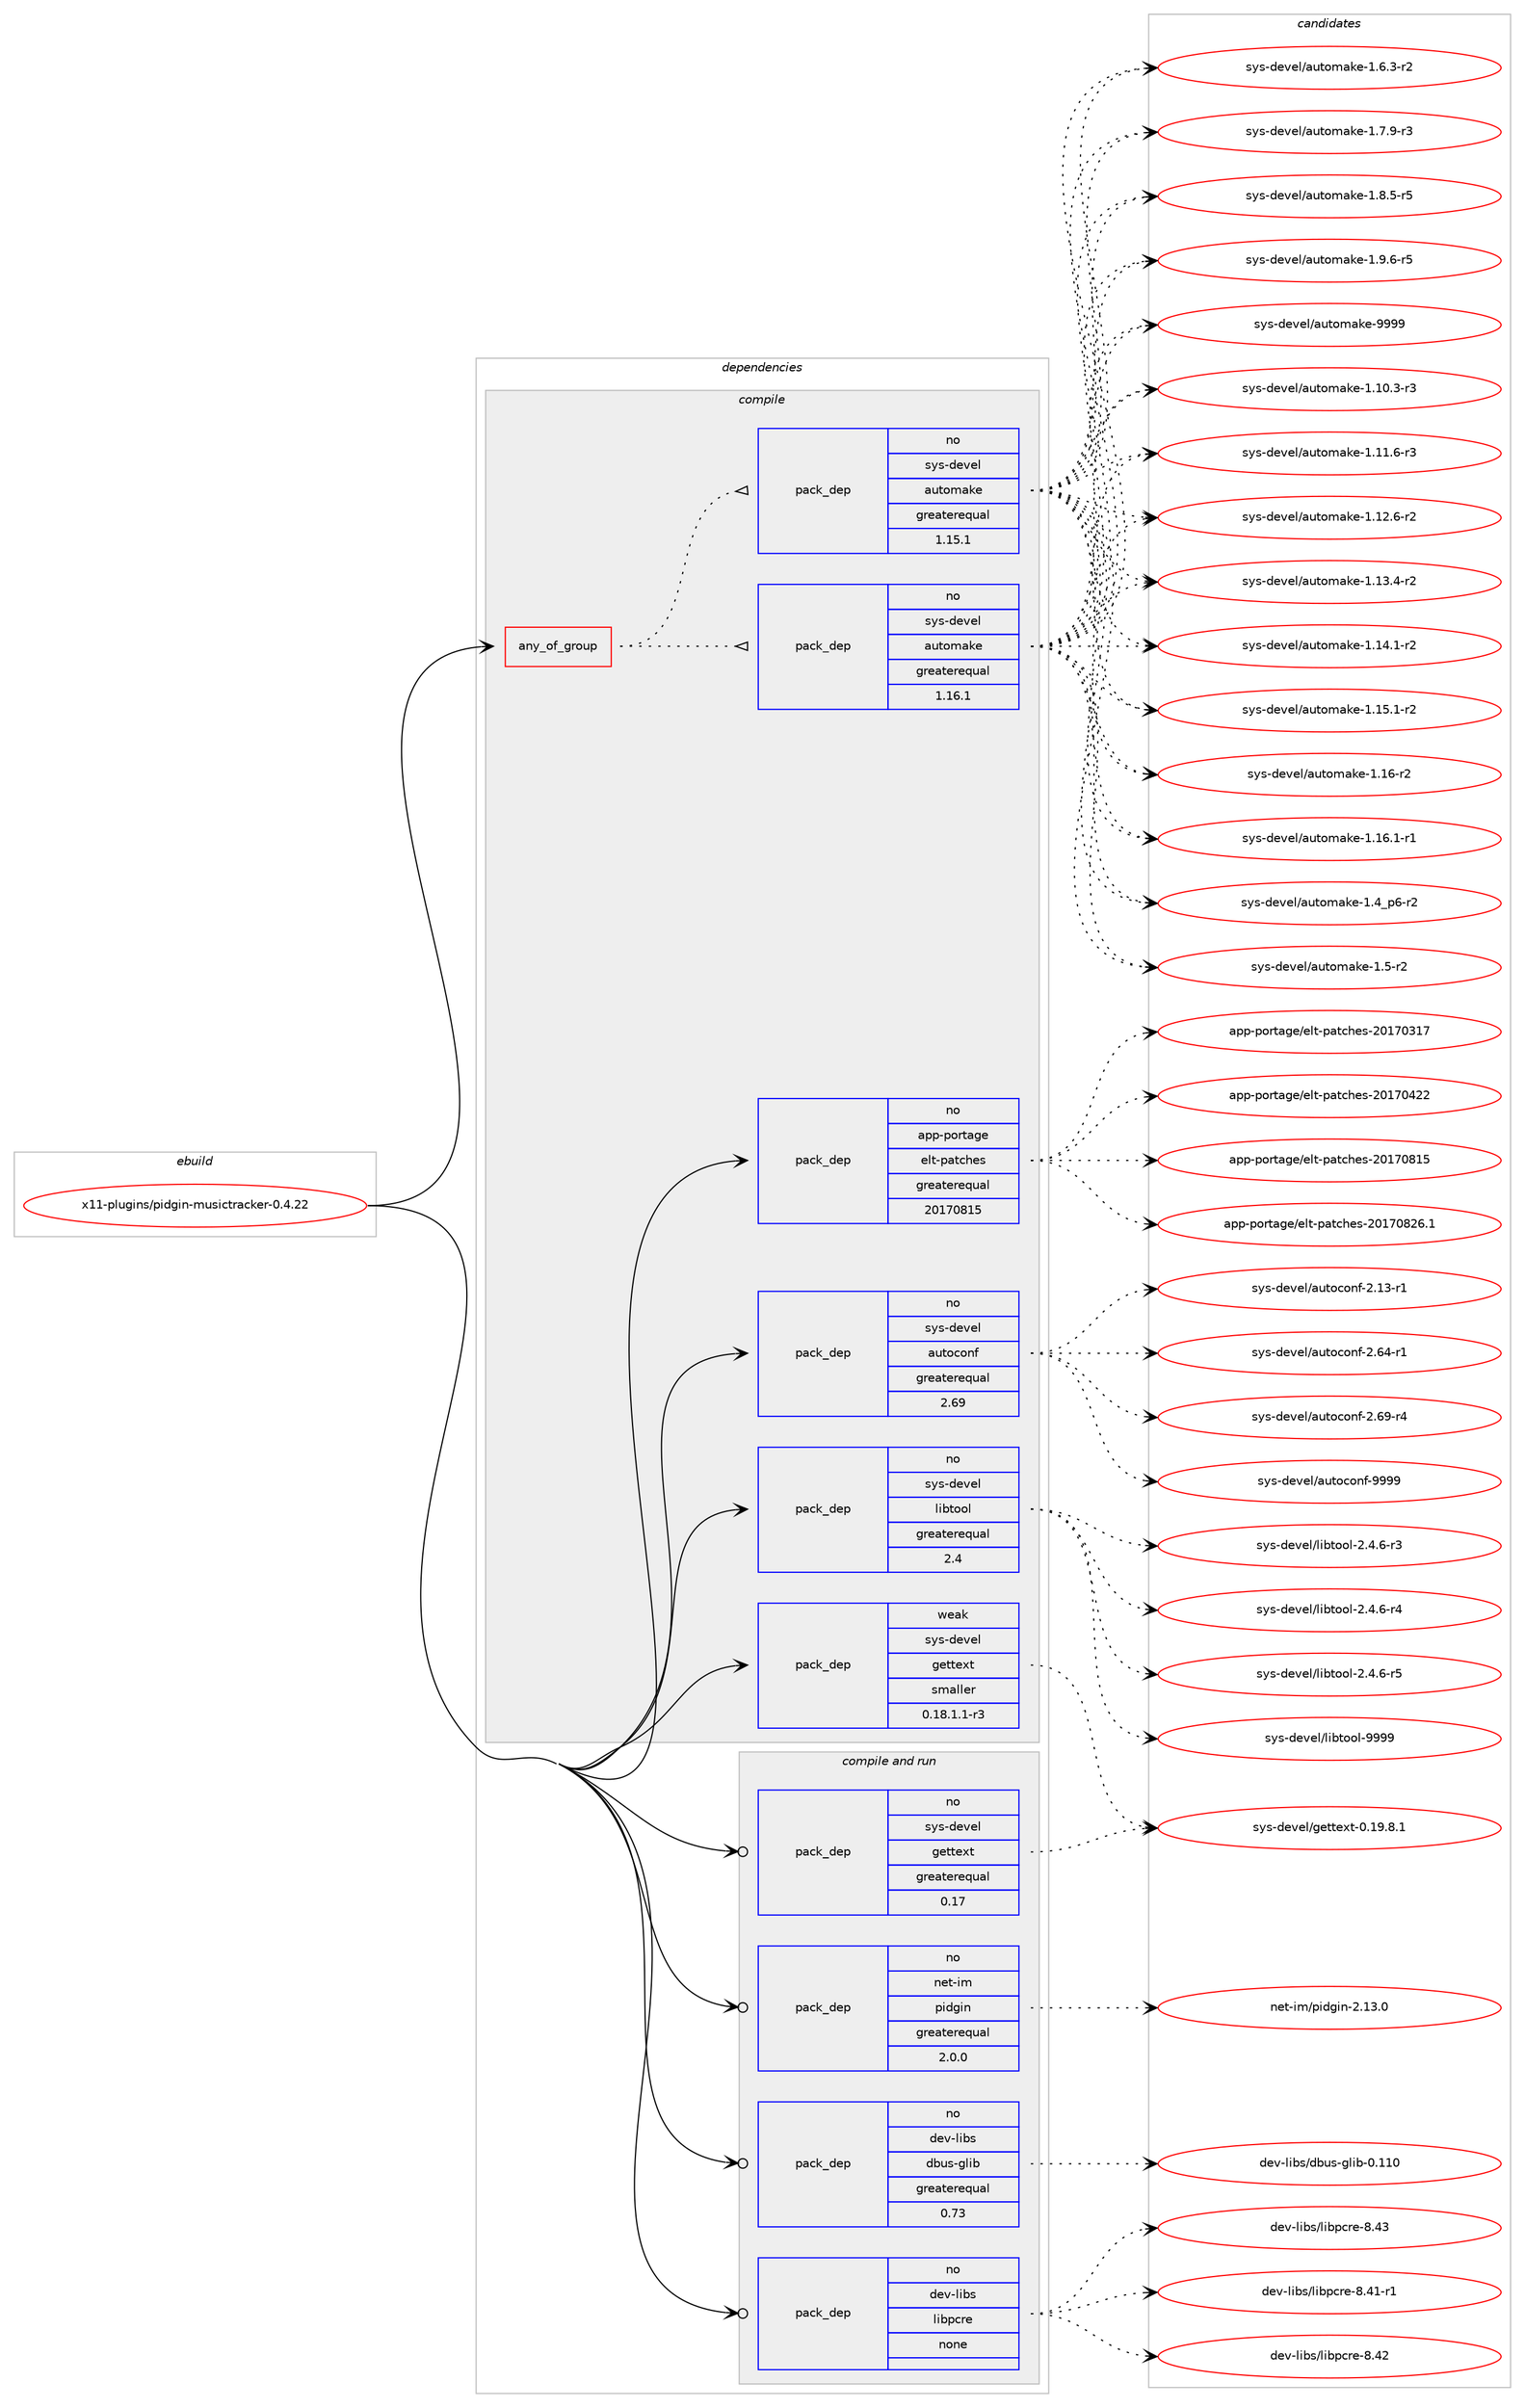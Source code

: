 digraph prolog {

# *************
# Graph options
# *************

newrank=true;
concentrate=true;
compound=true;
graph [rankdir=LR,fontname=Helvetica,fontsize=10,ranksep=1.5];#, ranksep=2.5, nodesep=0.2];
edge  [arrowhead=vee];
node  [fontname=Helvetica,fontsize=10];

# **********
# The ebuild
# **********

subgraph cluster_leftcol {
color=gray;
rank=same;
label=<<i>ebuild</i>>;
id [label="x11-plugins/pidgin-musictracker-0.4.22", color=red, width=4, href="../x11-plugins/pidgin-musictracker-0.4.22.svg"];
}

# ****************
# The dependencies
# ****************

subgraph cluster_midcol {
color=gray;
label=<<i>dependencies</i>>;
subgraph cluster_compile {
fillcolor="#eeeeee";
style=filled;
label=<<i>compile</i>>;
subgraph any28767 {
dependency1766822 [label=<<TABLE BORDER="0" CELLBORDER="1" CELLSPACING="0" CELLPADDING="4"><TR><TD CELLPADDING="10">any_of_group</TD></TR></TABLE>>, shape=none, color=red];subgraph pack1270097 {
dependency1766823 [label=<<TABLE BORDER="0" CELLBORDER="1" CELLSPACING="0" CELLPADDING="4" WIDTH="220"><TR><TD ROWSPAN="6" CELLPADDING="30">pack_dep</TD></TR><TR><TD WIDTH="110">no</TD></TR><TR><TD>sys-devel</TD></TR><TR><TD>automake</TD></TR><TR><TD>greaterequal</TD></TR><TR><TD>1.16.1</TD></TR></TABLE>>, shape=none, color=blue];
}
dependency1766822:e -> dependency1766823:w [weight=20,style="dotted",arrowhead="oinv"];
subgraph pack1270098 {
dependency1766824 [label=<<TABLE BORDER="0" CELLBORDER="1" CELLSPACING="0" CELLPADDING="4" WIDTH="220"><TR><TD ROWSPAN="6" CELLPADDING="30">pack_dep</TD></TR><TR><TD WIDTH="110">no</TD></TR><TR><TD>sys-devel</TD></TR><TR><TD>automake</TD></TR><TR><TD>greaterequal</TD></TR><TR><TD>1.15.1</TD></TR></TABLE>>, shape=none, color=blue];
}
dependency1766822:e -> dependency1766824:w [weight=20,style="dotted",arrowhead="oinv"];
}
id:e -> dependency1766822:w [weight=20,style="solid",arrowhead="vee"];
subgraph pack1270099 {
dependency1766825 [label=<<TABLE BORDER="0" CELLBORDER="1" CELLSPACING="0" CELLPADDING="4" WIDTH="220"><TR><TD ROWSPAN="6" CELLPADDING="30">pack_dep</TD></TR><TR><TD WIDTH="110">no</TD></TR><TR><TD>app-portage</TD></TR><TR><TD>elt-patches</TD></TR><TR><TD>greaterequal</TD></TR><TR><TD>20170815</TD></TR></TABLE>>, shape=none, color=blue];
}
id:e -> dependency1766825:w [weight=20,style="solid",arrowhead="vee"];
subgraph pack1270100 {
dependency1766826 [label=<<TABLE BORDER="0" CELLBORDER="1" CELLSPACING="0" CELLPADDING="4" WIDTH="220"><TR><TD ROWSPAN="6" CELLPADDING="30">pack_dep</TD></TR><TR><TD WIDTH="110">no</TD></TR><TR><TD>sys-devel</TD></TR><TR><TD>autoconf</TD></TR><TR><TD>greaterequal</TD></TR><TR><TD>2.69</TD></TR></TABLE>>, shape=none, color=blue];
}
id:e -> dependency1766826:w [weight=20,style="solid",arrowhead="vee"];
subgraph pack1270101 {
dependency1766827 [label=<<TABLE BORDER="0" CELLBORDER="1" CELLSPACING="0" CELLPADDING="4" WIDTH="220"><TR><TD ROWSPAN="6" CELLPADDING="30">pack_dep</TD></TR><TR><TD WIDTH="110">no</TD></TR><TR><TD>sys-devel</TD></TR><TR><TD>libtool</TD></TR><TR><TD>greaterequal</TD></TR><TR><TD>2.4</TD></TR></TABLE>>, shape=none, color=blue];
}
id:e -> dependency1766827:w [weight=20,style="solid",arrowhead="vee"];
subgraph pack1270102 {
dependency1766828 [label=<<TABLE BORDER="0" CELLBORDER="1" CELLSPACING="0" CELLPADDING="4" WIDTH="220"><TR><TD ROWSPAN="6" CELLPADDING="30">pack_dep</TD></TR><TR><TD WIDTH="110">weak</TD></TR><TR><TD>sys-devel</TD></TR><TR><TD>gettext</TD></TR><TR><TD>smaller</TD></TR><TR><TD>0.18.1.1-r3</TD></TR></TABLE>>, shape=none, color=blue];
}
id:e -> dependency1766828:w [weight=20,style="solid",arrowhead="vee"];
}
subgraph cluster_compileandrun {
fillcolor="#eeeeee";
style=filled;
label=<<i>compile and run</i>>;
subgraph pack1270103 {
dependency1766829 [label=<<TABLE BORDER="0" CELLBORDER="1" CELLSPACING="0" CELLPADDING="4" WIDTH="220"><TR><TD ROWSPAN="6" CELLPADDING="30">pack_dep</TD></TR><TR><TD WIDTH="110">no</TD></TR><TR><TD>dev-libs</TD></TR><TR><TD>dbus-glib</TD></TR><TR><TD>greaterequal</TD></TR><TR><TD>0.73</TD></TR></TABLE>>, shape=none, color=blue];
}
id:e -> dependency1766829:w [weight=20,style="solid",arrowhead="odotvee"];
subgraph pack1270104 {
dependency1766830 [label=<<TABLE BORDER="0" CELLBORDER="1" CELLSPACING="0" CELLPADDING="4" WIDTH="220"><TR><TD ROWSPAN="6" CELLPADDING="30">pack_dep</TD></TR><TR><TD WIDTH="110">no</TD></TR><TR><TD>dev-libs</TD></TR><TR><TD>libpcre</TD></TR><TR><TD>none</TD></TR><TR><TD></TD></TR></TABLE>>, shape=none, color=blue];
}
id:e -> dependency1766830:w [weight=20,style="solid",arrowhead="odotvee"];
subgraph pack1270105 {
dependency1766831 [label=<<TABLE BORDER="0" CELLBORDER="1" CELLSPACING="0" CELLPADDING="4" WIDTH="220"><TR><TD ROWSPAN="6" CELLPADDING="30">pack_dep</TD></TR><TR><TD WIDTH="110">no</TD></TR><TR><TD>net-im</TD></TR><TR><TD>pidgin</TD></TR><TR><TD>greaterequal</TD></TR><TR><TD>2.0.0</TD></TR></TABLE>>, shape=none, color=blue];
}
id:e -> dependency1766831:w [weight=20,style="solid",arrowhead="odotvee"];
subgraph pack1270106 {
dependency1766832 [label=<<TABLE BORDER="0" CELLBORDER="1" CELLSPACING="0" CELLPADDING="4" WIDTH="220"><TR><TD ROWSPAN="6" CELLPADDING="30">pack_dep</TD></TR><TR><TD WIDTH="110">no</TD></TR><TR><TD>sys-devel</TD></TR><TR><TD>gettext</TD></TR><TR><TD>greaterequal</TD></TR><TR><TD>0.17</TD></TR></TABLE>>, shape=none, color=blue];
}
id:e -> dependency1766832:w [weight=20,style="solid",arrowhead="odotvee"];
}
subgraph cluster_run {
fillcolor="#eeeeee";
style=filled;
label=<<i>run</i>>;
}
}

# **************
# The candidates
# **************

subgraph cluster_choices {
rank=same;
color=gray;
label=<<i>candidates</i>>;

subgraph choice1270097 {
color=black;
nodesep=1;
choice11512111545100101118101108479711711611110997107101454946494846514511451 [label="sys-devel/automake-1.10.3-r3", color=red, width=4,href="../sys-devel/automake-1.10.3-r3.svg"];
choice11512111545100101118101108479711711611110997107101454946494946544511451 [label="sys-devel/automake-1.11.6-r3", color=red, width=4,href="../sys-devel/automake-1.11.6-r3.svg"];
choice11512111545100101118101108479711711611110997107101454946495046544511450 [label="sys-devel/automake-1.12.6-r2", color=red, width=4,href="../sys-devel/automake-1.12.6-r2.svg"];
choice11512111545100101118101108479711711611110997107101454946495146524511450 [label="sys-devel/automake-1.13.4-r2", color=red, width=4,href="../sys-devel/automake-1.13.4-r2.svg"];
choice11512111545100101118101108479711711611110997107101454946495246494511450 [label="sys-devel/automake-1.14.1-r2", color=red, width=4,href="../sys-devel/automake-1.14.1-r2.svg"];
choice11512111545100101118101108479711711611110997107101454946495346494511450 [label="sys-devel/automake-1.15.1-r2", color=red, width=4,href="../sys-devel/automake-1.15.1-r2.svg"];
choice1151211154510010111810110847971171161111099710710145494649544511450 [label="sys-devel/automake-1.16-r2", color=red, width=4,href="../sys-devel/automake-1.16-r2.svg"];
choice11512111545100101118101108479711711611110997107101454946495446494511449 [label="sys-devel/automake-1.16.1-r1", color=red, width=4,href="../sys-devel/automake-1.16.1-r1.svg"];
choice115121115451001011181011084797117116111109971071014549465295112544511450 [label="sys-devel/automake-1.4_p6-r2", color=red, width=4,href="../sys-devel/automake-1.4_p6-r2.svg"];
choice11512111545100101118101108479711711611110997107101454946534511450 [label="sys-devel/automake-1.5-r2", color=red, width=4,href="../sys-devel/automake-1.5-r2.svg"];
choice115121115451001011181011084797117116111109971071014549465446514511450 [label="sys-devel/automake-1.6.3-r2", color=red, width=4,href="../sys-devel/automake-1.6.3-r2.svg"];
choice115121115451001011181011084797117116111109971071014549465546574511451 [label="sys-devel/automake-1.7.9-r3", color=red, width=4,href="../sys-devel/automake-1.7.9-r3.svg"];
choice115121115451001011181011084797117116111109971071014549465646534511453 [label="sys-devel/automake-1.8.5-r5", color=red, width=4,href="../sys-devel/automake-1.8.5-r5.svg"];
choice115121115451001011181011084797117116111109971071014549465746544511453 [label="sys-devel/automake-1.9.6-r5", color=red, width=4,href="../sys-devel/automake-1.9.6-r5.svg"];
choice115121115451001011181011084797117116111109971071014557575757 [label="sys-devel/automake-9999", color=red, width=4,href="../sys-devel/automake-9999.svg"];
dependency1766823:e -> choice11512111545100101118101108479711711611110997107101454946494846514511451:w [style=dotted,weight="100"];
dependency1766823:e -> choice11512111545100101118101108479711711611110997107101454946494946544511451:w [style=dotted,weight="100"];
dependency1766823:e -> choice11512111545100101118101108479711711611110997107101454946495046544511450:w [style=dotted,weight="100"];
dependency1766823:e -> choice11512111545100101118101108479711711611110997107101454946495146524511450:w [style=dotted,weight="100"];
dependency1766823:e -> choice11512111545100101118101108479711711611110997107101454946495246494511450:w [style=dotted,weight="100"];
dependency1766823:e -> choice11512111545100101118101108479711711611110997107101454946495346494511450:w [style=dotted,weight="100"];
dependency1766823:e -> choice1151211154510010111810110847971171161111099710710145494649544511450:w [style=dotted,weight="100"];
dependency1766823:e -> choice11512111545100101118101108479711711611110997107101454946495446494511449:w [style=dotted,weight="100"];
dependency1766823:e -> choice115121115451001011181011084797117116111109971071014549465295112544511450:w [style=dotted,weight="100"];
dependency1766823:e -> choice11512111545100101118101108479711711611110997107101454946534511450:w [style=dotted,weight="100"];
dependency1766823:e -> choice115121115451001011181011084797117116111109971071014549465446514511450:w [style=dotted,weight="100"];
dependency1766823:e -> choice115121115451001011181011084797117116111109971071014549465546574511451:w [style=dotted,weight="100"];
dependency1766823:e -> choice115121115451001011181011084797117116111109971071014549465646534511453:w [style=dotted,weight="100"];
dependency1766823:e -> choice115121115451001011181011084797117116111109971071014549465746544511453:w [style=dotted,weight="100"];
dependency1766823:e -> choice115121115451001011181011084797117116111109971071014557575757:w [style=dotted,weight="100"];
}
subgraph choice1270098 {
color=black;
nodesep=1;
choice11512111545100101118101108479711711611110997107101454946494846514511451 [label="sys-devel/automake-1.10.3-r3", color=red, width=4,href="../sys-devel/automake-1.10.3-r3.svg"];
choice11512111545100101118101108479711711611110997107101454946494946544511451 [label="sys-devel/automake-1.11.6-r3", color=red, width=4,href="../sys-devel/automake-1.11.6-r3.svg"];
choice11512111545100101118101108479711711611110997107101454946495046544511450 [label="sys-devel/automake-1.12.6-r2", color=red, width=4,href="../sys-devel/automake-1.12.6-r2.svg"];
choice11512111545100101118101108479711711611110997107101454946495146524511450 [label="sys-devel/automake-1.13.4-r2", color=red, width=4,href="../sys-devel/automake-1.13.4-r2.svg"];
choice11512111545100101118101108479711711611110997107101454946495246494511450 [label="sys-devel/automake-1.14.1-r2", color=red, width=4,href="../sys-devel/automake-1.14.1-r2.svg"];
choice11512111545100101118101108479711711611110997107101454946495346494511450 [label="sys-devel/automake-1.15.1-r2", color=red, width=4,href="../sys-devel/automake-1.15.1-r2.svg"];
choice1151211154510010111810110847971171161111099710710145494649544511450 [label="sys-devel/automake-1.16-r2", color=red, width=4,href="../sys-devel/automake-1.16-r2.svg"];
choice11512111545100101118101108479711711611110997107101454946495446494511449 [label="sys-devel/automake-1.16.1-r1", color=red, width=4,href="../sys-devel/automake-1.16.1-r1.svg"];
choice115121115451001011181011084797117116111109971071014549465295112544511450 [label="sys-devel/automake-1.4_p6-r2", color=red, width=4,href="../sys-devel/automake-1.4_p6-r2.svg"];
choice11512111545100101118101108479711711611110997107101454946534511450 [label="sys-devel/automake-1.5-r2", color=red, width=4,href="../sys-devel/automake-1.5-r2.svg"];
choice115121115451001011181011084797117116111109971071014549465446514511450 [label="sys-devel/automake-1.6.3-r2", color=red, width=4,href="../sys-devel/automake-1.6.3-r2.svg"];
choice115121115451001011181011084797117116111109971071014549465546574511451 [label="sys-devel/automake-1.7.9-r3", color=red, width=4,href="../sys-devel/automake-1.7.9-r3.svg"];
choice115121115451001011181011084797117116111109971071014549465646534511453 [label="sys-devel/automake-1.8.5-r5", color=red, width=4,href="../sys-devel/automake-1.8.5-r5.svg"];
choice115121115451001011181011084797117116111109971071014549465746544511453 [label="sys-devel/automake-1.9.6-r5", color=red, width=4,href="../sys-devel/automake-1.9.6-r5.svg"];
choice115121115451001011181011084797117116111109971071014557575757 [label="sys-devel/automake-9999", color=red, width=4,href="../sys-devel/automake-9999.svg"];
dependency1766824:e -> choice11512111545100101118101108479711711611110997107101454946494846514511451:w [style=dotted,weight="100"];
dependency1766824:e -> choice11512111545100101118101108479711711611110997107101454946494946544511451:w [style=dotted,weight="100"];
dependency1766824:e -> choice11512111545100101118101108479711711611110997107101454946495046544511450:w [style=dotted,weight="100"];
dependency1766824:e -> choice11512111545100101118101108479711711611110997107101454946495146524511450:w [style=dotted,weight="100"];
dependency1766824:e -> choice11512111545100101118101108479711711611110997107101454946495246494511450:w [style=dotted,weight="100"];
dependency1766824:e -> choice11512111545100101118101108479711711611110997107101454946495346494511450:w [style=dotted,weight="100"];
dependency1766824:e -> choice1151211154510010111810110847971171161111099710710145494649544511450:w [style=dotted,weight="100"];
dependency1766824:e -> choice11512111545100101118101108479711711611110997107101454946495446494511449:w [style=dotted,weight="100"];
dependency1766824:e -> choice115121115451001011181011084797117116111109971071014549465295112544511450:w [style=dotted,weight="100"];
dependency1766824:e -> choice11512111545100101118101108479711711611110997107101454946534511450:w [style=dotted,weight="100"];
dependency1766824:e -> choice115121115451001011181011084797117116111109971071014549465446514511450:w [style=dotted,weight="100"];
dependency1766824:e -> choice115121115451001011181011084797117116111109971071014549465546574511451:w [style=dotted,weight="100"];
dependency1766824:e -> choice115121115451001011181011084797117116111109971071014549465646534511453:w [style=dotted,weight="100"];
dependency1766824:e -> choice115121115451001011181011084797117116111109971071014549465746544511453:w [style=dotted,weight="100"];
dependency1766824:e -> choice115121115451001011181011084797117116111109971071014557575757:w [style=dotted,weight="100"];
}
subgraph choice1270099 {
color=black;
nodesep=1;
choice97112112451121111141169710310147101108116451129711699104101115455048495548514955 [label="app-portage/elt-patches-20170317", color=red, width=4,href="../app-portage/elt-patches-20170317.svg"];
choice97112112451121111141169710310147101108116451129711699104101115455048495548525050 [label="app-portage/elt-patches-20170422", color=red, width=4,href="../app-portage/elt-patches-20170422.svg"];
choice97112112451121111141169710310147101108116451129711699104101115455048495548564953 [label="app-portage/elt-patches-20170815", color=red, width=4,href="../app-portage/elt-patches-20170815.svg"];
choice971121124511211111411697103101471011081164511297116991041011154550484955485650544649 [label="app-portage/elt-patches-20170826.1", color=red, width=4,href="../app-portage/elt-patches-20170826.1.svg"];
dependency1766825:e -> choice97112112451121111141169710310147101108116451129711699104101115455048495548514955:w [style=dotted,weight="100"];
dependency1766825:e -> choice97112112451121111141169710310147101108116451129711699104101115455048495548525050:w [style=dotted,weight="100"];
dependency1766825:e -> choice97112112451121111141169710310147101108116451129711699104101115455048495548564953:w [style=dotted,weight="100"];
dependency1766825:e -> choice971121124511211111411697103101471011081164511297116991041011154550484955485650544649:w [style=dotted,weight="100"];
}
subgraph choice1270100 {
color=black;
nodesep=1;
choice1151211154510010111810110847971171161119911111010245504649514511449 [label="sys-devel/autoconf-2.13-r1", color=red, width=4,href="../sys-devel/autoconf-2.13-r1.svg"];
choice1151211154510010111810110847971171161119911111010245504654524511449 [label="sys-devel/autoconf-2.64-r1", color=red, width=4,href="../sys-devel/autoconf-2.64-r1.svg"];
choice1151211154510010111810110847971171161119911111010245504654574511452 [label="sys-devel/autoconf-2.69-r4", color=red, width=4,href="../sys-devel/autoconf-2.69-r4.svg"];
choice115121115451001011181011084797117116111991111101024557575757 [label="sys-devel/autoconf-9999", color=red, width=4,href="../sys-devel/autoconf-9999.svg"];
dependency1766826:e -> choice1151211154510010111810110847971171161119911111010245504649514511449:w [style=dotted,weight="100"];
dependency1766826:e -> choice1151211154510010111810110847971171161119911111010245504654524511449:w [style=dotted,weight="100"];
dependency1766826:e -> choice1151211154510010111810110847971171161119911111010245504654574511452:w [style=dotted,weight="100"];
dependency1766826:e -> choice115121115451001011181011084797117116111991111101024557575757:w [style=dotted,weight="100"];
}
subgraph choice1270101 {
color=black;
nodesep=1;
choice1151211154510010111810110847108105981161111111084550465246544511451 [label="sys-devel/libtool-2.4.6-r3", color=red, width=4,href="../sys-devel/libtool-2.4.6-r3.svg"];
choice1151211154510010111810110847108105981161111111084550465246544511452 [label="sys-devel/libtool-2.4.6-r4", color=red, width=4,href="../sys-devel/libtool-2.4.6-r4.svg"];
choice1151211154510010111810110847108105981161111111084550465246544511453 [label="sys-devel/libtool-2.4.6-r5", color=red, width=4,href="../sys-devel/libtool-2.4.6-r5.svg"];
choice1151211154510010111810110847108105981161111111084557575757 [label="sys-devel/libtool-9999", color=red, width=4,href="../sys-devel/libtool-9999.svg"];
dependency1766827:e -> choice1151211154510010111810110847108105981161111111084550465246544511451:w [style=dotted,weight="100"];
dependency1766827:e -> choice1151211154510010111810110847108105981161111111084550465246544511452:w [style=dotted,weight="100"];
dependency1766827:e -> choice1151211154510010111810110847108105981161111111084550465246544511453:w [style=dotted,weight="100"];
dependency1766827:e -> choice1151211154510010111810110847108105981161111111084557575757:w [style=dotted,weight="100"];
}
subgraph choice1270102 {
color=black;
nodesep=1;
choice1151211154510010111810110847103101116116101120116454846495746564649 [label="sys-devel/gettext-0.19.8.1", color=red, width=4,href="../sys-devel/gettext-0.19.8.1.svg"];
dependency1766828:e -> choice1151211154510010111810110847103101116116101120116454846495746564649:w [style=dotted,weight="100"];
}
subgraph choice1270103 {
color=black;
nodesep=1;
choice100101118451081059811547100981171154510310810598454846494948 [label="dev-libs/dbus-glib-0.110", color=red, width=4,href="../dev-libs/dbus-glib-0.110.svg"];
dependency1766829:e -> choice100101118451081059811547100981171154510310810598454846494948:w [style=dotted,weight="100"];
}
subgraph choice1270104 {
color=black;
nodesep=1;
choice100101118451081059811547108105981129911410145564652494511449 [label="dev-libs/libpcre-8.41-r1", color=red, width=4,href="../dev-libs/libpcre-8.41-r1.svg"];
choice10010111845108105981154710810598112991141014556465250 [label="dev-libs/libpcre-8.42", color=red, width=4,href="../dev-libs/libpcre-8.42.svg"];
choice10010111845108105981154710810598112991141014556465251 [label="dev-libs/libpcre-8.43", color=red, width=4,href="../dev-libs/libpcre-8.43.svg"];
dependency1766830:e -> choice100101118451081059811547108105981129911410145564652494511449:w [style=dotted,weight="100"];
dependency1766830:e -> choice10010111845108105981154710810598112991141014556465250:w [style=dotted,weight="100"];
dependency1766830:e -> choice10010111845108105981154710810598112991141014556465251:w [style=dotted,weight="100"];
}
subgraph choice1270105 {
color=black;
nodesep=1;
choice110101116451051094711210510010310511045504649514648 [label="net-im/pidgin-2.13.0", color=red, width=4,href="../net-im/pidgin-2.13.0.svg"];
dependency1766831:e -> choice110101116451051094711210510010310511045504649514648:w [style=dotted,weight="100"];
}
subgraph choice1270106 {
color=black;
nodesep=1;
choice1151211154510010111810110847103101116116101120116454846495746564649 [label="sys-devel/gettext-0.19.8.1", color=red, width=4,href="../sys-devel/gettext-0.19.8.1.svg"];
dependency1766832:e -> choice1151211154510010111810110847103101116116101120116454846495746564649:w [style=dotted,weight="100"];
}
}

}
